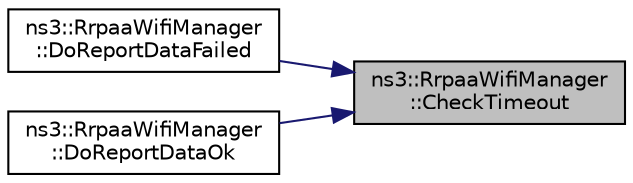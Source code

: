 digraph "ns3::RrpaaWifiManager::CheckTimeout"
{
 // LATEX_PDF_SIZE
  edge [fontname="Helvetica",fontsize="10",labelfontname="Helvetica",labelfontsize="10"];
  node [fontname="Helvetica",fontsize="10",shape=record];
  rankdir="RL";
  Node1 [label="ns3::RrpaaWifiManager\l::CheckTimeout",height=0.2,width=0.4,color="black", fillcolor="grey75", style="filled", fontcolor="black",tooltip="Check if the counter should be reset."];
  Node1 -> Node2 [dir="back",color="midnightblue",fontsize="10",style="solid",fontname="Helvetica"];
  Node2 [label="ns3::RrpaaWifiManager\l::DoReportDataFailed",height=0.2,width=0.4,color="black", fillcolor="white", style="filled",URL="$classns3_1_1_rrpaa_wifi_manager.html#a1eaf934bbd61fba16475071bd67a6064",tooltip="This method is a pure virtual method that must be implemented by the sub-class."];
  Node1 -> Node3 [dir="back",color="midnightblue",fontsize="10",style="solid",fontname="Helvetica"];
  Node3 [label="ns3::RrpaaWifiManager\l::DoReportDataOk",height=0.2,width=0.4,color="black", fillcolor="white", style="filled",URL="$classns3_1_1_rrpaa_wifi_manager.html#a0d58aac0852cc1292c35d4a400e660ed",tooltip="This method is a pure virtual method that must be implemented by the sub-class."];
}
